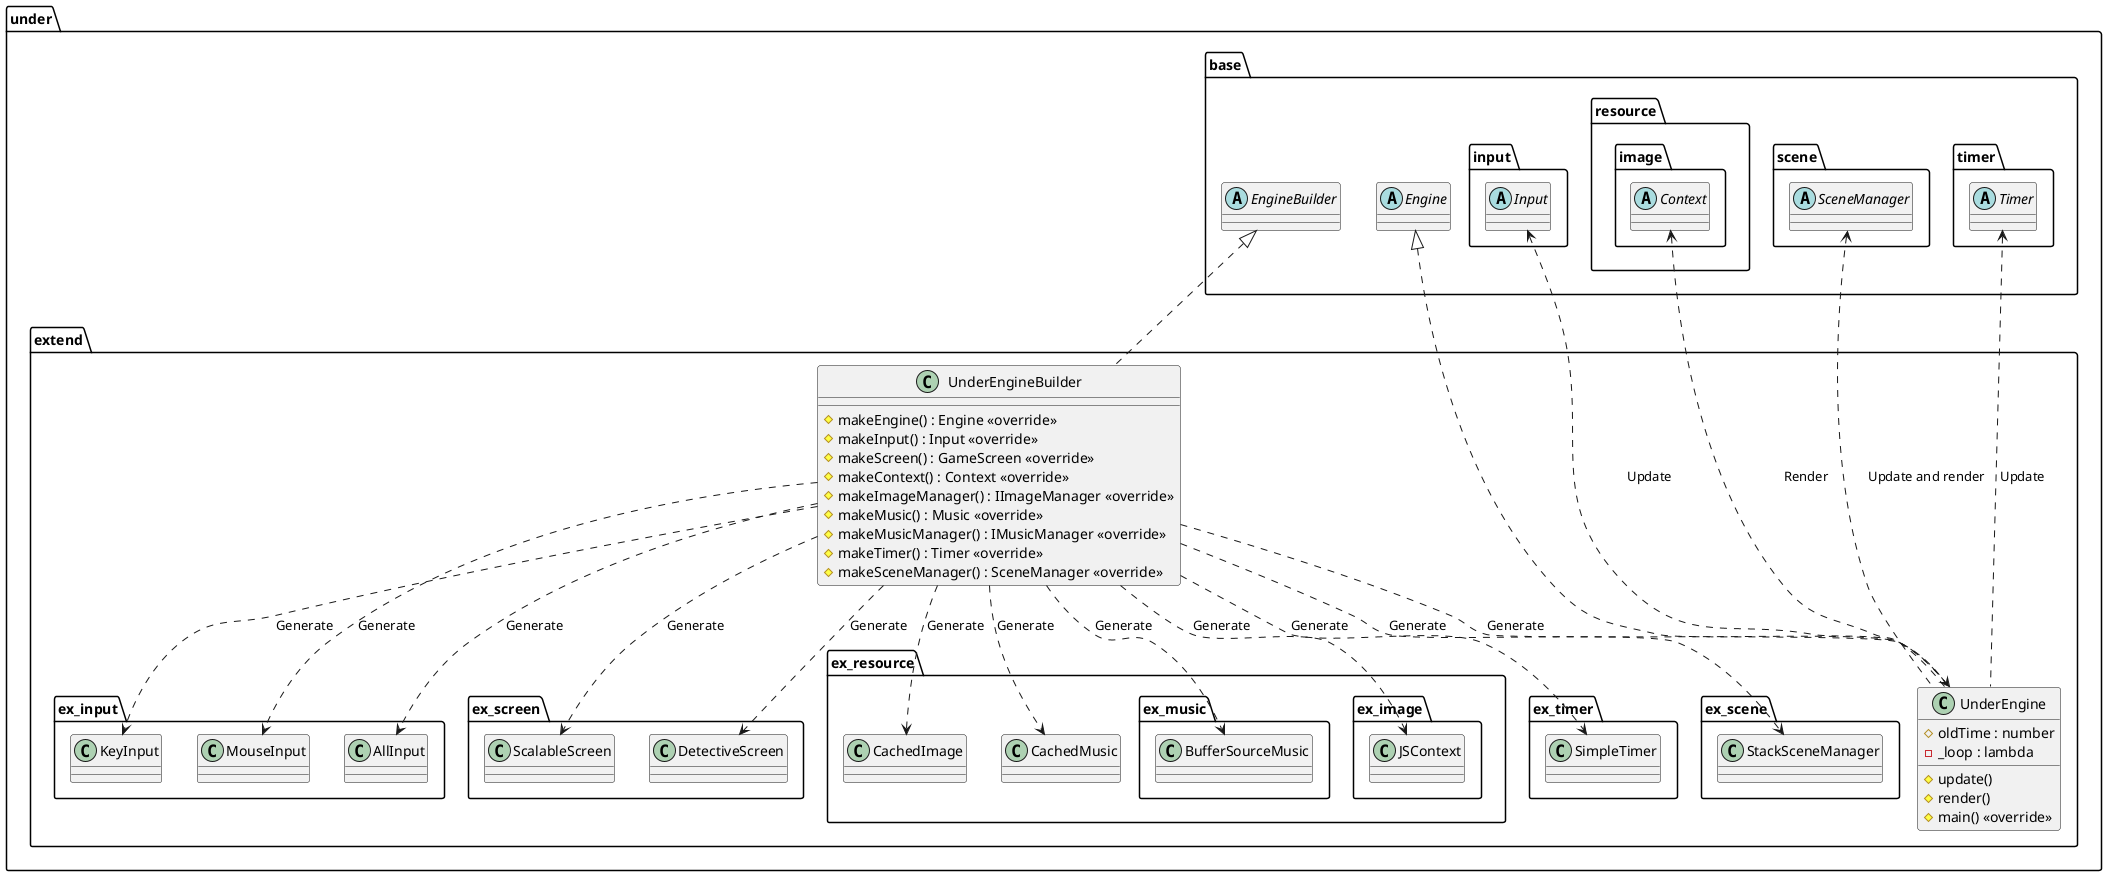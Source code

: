 @startuml GameBaseExtendEngine

package under {
    package extend {
        class UnderEngineBuilder {
            #makeEngine() : Engine <<override>>
            #makeInput() : Input <<override>>
            #makeScreen() : GameScreen <<override>>
            #makeContext() : Context <<override>>
            #makeImageManager() : IImageManager <<override>>
            #makeMusic() : Music <<override>>
            #makeMusicManager() : IMusicManager <<override>>
            #makeTimer() : Timer <<override>>
            #makeSceneManager() : SceneManager <<override>>
        }
        class UnderEngine {
            #oldTime : number
            -_loop : lambda
            #update()
            #render()
            #main() <<override>>
        }
    }
}

package under {
    package base {
        abstract EngineBuilder
        abstract Engine
        package input {
            abstract Input
        }
        package resource {
            package image {
                abstract Context
            }
        }
        package scene {
            abstract SceneManager
        }
        package timer {
            abstract Timer
        }
    }
    package extend {
        class UnderEngine
        package ex_input {
            class KeyInput
            class MouseInput
            class AllInput
        }
        package ex_screen {
            class ScalableScreen
            class DetectiveScreen
        }
        package ex_resource {
            class CachedImage
            class CachedMusic
            package ex_music {
                class BufferSourceMusic
            }
            package ex_image {
                class JSContext
            }
        }
        package ex_timer {
            class SimpleTimer
        }
        package ex_scene {
            class StackSceneManager
        }
    }
}

UnderEngineBuilder ..> UnderEngine : Generate
UnderEngineBuilder ..> AllInput  : Generate
UnderEngineBuilder ..> KeyInput  : Generate
UnderEngineBuilder ..> MouseInput  : Generate
UnderEngineBuilder ..> ScalableScreen  : Generate
UnderEngineBuilder ..> DetectiveScreen  : Generate
UnderEngineBuilder ..> JSContext  : Generate
UnderEngineBuilder ..> CachedImage  : Generate
UnderEngineBuilder ..> BufferSourceMusic  : Generate
UnderEngineBuilder ..> CachedMusic  : Generate
UnderEngineBuilder ..> SimpleTimer  : Generate
UnderEngineBuilder ..> StackSceneManager  : Generate

Timer <.. UnderEngine : Update
Input <.. UnderEngine : Update
SceneManager <.. UnderEngine : Update and render
Context <.. UnderEngine : Render

EngineBuilder <|.. UnderEngineBuilder
Engine <|.. UnderEngine

@enduml
